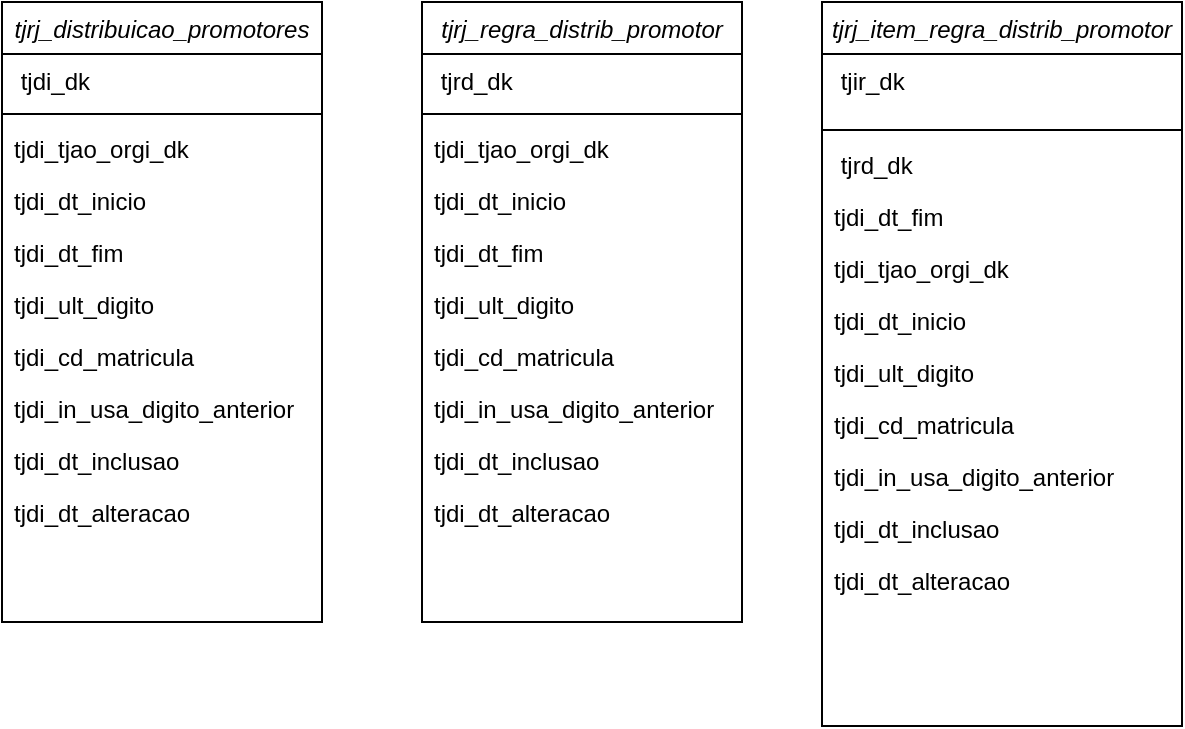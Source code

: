 <mxfile version="13.8.5" type="github">
  <diagram id="C5RBs43oDa-KdzZeNtuy" name="Page-1">
    <mxGraphModel dx="902" dy="440" grid="1" gridSize="10" guides="1" tooltips="1" connect="1" arrows="1" fold="1" page="1" pageScale="1" pageWidth="827" pageHeight="1169" math="0" shadow="0">
      <root>
        <mxCell id="WIyWlLk6GJQsqaUBKTNV-0" />
        <mxCell id="WIyWlLk6GJQsqaUBKTNV-1" parent="WIyWlLk6GJQsqaUBKTNV-0" />
        <mxCell id="zkfFHV4jXpPFQw0GAbJ--0" value="tjrj_distribuicao_promotores" style="swimlane;fontStyle=2;align=center;verticalAlign=top;childLayout=stackLayout;horizontal=1;startSize=26;horizontalStack=0;resizeParent=1;resizeLast=0;collapsible=1;marginBottom=0;rounded=0;shadow=0;strokeWidth=1;" parent="WIyWlLk6GJQsqaUBKTNV-1" vertex="1">
          <mxGeometry x="220" y="60" width="160" height="310" as="geometry">
            <mxRectangle x="230" y="140" width="160" height="26" as="alternateBounds" />
          </mxGeometry>
        </mxCell>
        <mxCell id="zkfFHV4jXpPFQw0GAbJ--1" value=" tjdi_dk&#xa;" style="text;align=left;verticalAlign=top;spacingLeft=4;spacingRight=4;overflow=hidden;rotatable=0;points=[[0,0.5],[1,0.5]];portConstraint=eastwest;" parent="zkfFHV4jXpPFQw0GAbJ--0" vertex="1">
          <mxGeometry y="26" width="160" height="26" as="geometry" />
        </mxCell>
        <mxCell id="zkfFHV4jXpPFQw0GAbJ--4" value="" style="line;html=1;strokeWidth=1;align=left;verticalAlign=middle;spacingTop=-1;spacingLeft=3;spacingRight=3;rotatable=0;labelPosition=right;points=[];portConstraint=eastwest;" parent="zkfFHV4jXpPFQw0GAbJ--0" vertex="1">
          <mxGeometry y="52" width="160" height="8" as="geometry" />
        </mxCell>
        <mxCell id="zkfFHV4jXpPFQw0GAbJ--2" value="tjdi_tjao_orgi_dk" style="text;align=left;verticalAlign=top;spacingLeft=4;spacingRight=4;overflow=hidden;rotatable=0;points=[[0,0.5],[1,0.5]];portConstraint=eastwest;rounded=0;shadow=0;html=0;" parent="zkfFHV4jXpPFQw0GAbJ--0" vertex="1">
          <mxGeometry y="60" width="160" height="26" as="geometry" />
        </mxCell>
        <mxCell id="zkfFHV4jXpPFQw0GAbJ--3" value="tjdi_dt_inicio" style="text;align=left;verticalAlign=top;spacingLeft=4;spacingRight=4;overflow=hidden;rotatable=0;points=[[0,0.5],[1,0.5]];portConstraint=eastwest;rounded=0;shadow=0;html=0;" parent="zkfFHV4jXpPFQw0GAbJ--0" vertex="1">
          <mxGeometry y="86" width="160" height="26" as="geometry" />
        </mxCell>
        <mxCell id="TgLkTQHJIx5ZAYy0a4b1-3" value="tjdi_dt_fim" style="text;align=left;verticalAlign=top;spacingLeft=4;spacingRight=4;overflow=hidden;rotatable=0;points=[[0,0.5],[1,0.5]];portConstraint=eastwest;rounded=0;shadow=0;html=0;" vertex="1" parent="zkfFHV4jXpPFQw0GAbJ--0">
          <mxGeometry y="112" width="160" height="26" as="geometry" />
        </mxCell>
        <mxCell id="TgLkTQHJIx5ZAYy0a4b1-4" value="tjdi_ult_digito" style="text;align=left;verticalAlign=top;spacingLeft=4;spacingRight=4;overflow=hidden;rotatable=0;points=[[0,0.5],[1,0.5]];portConstraint=eastwest;rounded=0;shadow=0;html=0;" vertex="1" parent="zkfFHV4jXpPFQw0GAbJ--0">
          <mxGeometry y="138" width="160" height="26" as="geometry" />
        </mxCell>
        <mxCell id="TgLkTQHJIx5ZAYy0a4b1-5" value="tjdi_cd_matricula" style="text;align=left;verticalAlign=top;spacingLeft=4;spacingRight=4;overflow=hidden;rotatable=0;points=[[0,0.5],[1,0.5]];portConstraint=eastwest;rounded=0;shadow=0;html=0;" vertex="1" parent="zkfFHV4jXpPFQw0GAbJ--0">
          <mxGeometry y="164" width="160" height="26" as="geometry" />
        </mxCell>
        <mxCell id="TgLkTQHJIx5ZAYy0a4b1-6" value="tjdi_in_usa_digito_anterior" style="text;align=left;verticalAlign=top;spacingLeft=4;spacingRight=4;overflow=hidden;rotatable=0;points=[[0,0.5],[1,0.5]];portConstraint=eastwest;rounded=0;shadow=0;html=0;" vertex="1" parent="zkfFHV4jXpPFQw0GAbJ--0">
          <mxGeometry y="190" width="160" height="26" as="geometry" />
        </mxCell>
        <mxCell id="TgLkTQHJIx5ZAYy0a4b1-7" value="tjdi_dt_inclusao" style="text;align=left;verticalAlign=top;spacingLeft=4;spacingRight=4;overflow=hidden;rotatable=0;points=[[0,0.5],[1,0.5]];portConstraint=eastwest;rounded=0;shadow=0;html=0;" vertex="1" parent="zkfFHV4jXpPFQw0GAbJ--0">
          <mxGeometry y="216" width="160" height="26" as="geometry" />
        </mxCell>
        <mxCell id="TgLkTQHJIx5ZAYy0a4b1-8" value="tjdi_dt_alteracao" style="text;align=left;verticalAlign=top;spacingLeft=4;spacingRight=4;overflow=hidden;rotatable=0;points=[[0,0.5],[1,0.5]];portConstraint=eastwest;rounded=0;shadow=0;html=0;" vertex="1" parent="zkfFHV4jXpPFQw0GAbJ--0">
          <mxGeometry y="242" width="160" height="26" as="geometry" />
        </mxCell>
        <mxCell id="TgLkTQHJIx5ZAYy0a4b1-9" value="tjrj_regra_distrib_promotor" style="swimlane;fontStyle=2;align=center;verticalAlign=top;childLayout=stackLayout;horizontal=1;startSize=26;horizontalStack=0;resizeParent=1;resizeLast=0;collapsible=1;marginBottom=0;rounded=0;shadow=0;strokeWidth=1;" vertex="1" parent="WIyWlLk6GJQsqaUBKTNV-1">
          <mxGeometry x="430" y="60" width="160" height="310" as="geometry">
            <mxRectangle x="230" y="140" width="160" height="26" as="alternateBounds" />
          </mxGeometry>
        </mxCell>
        <mxCell id="TgLkTQHJIx5ZAYy0a4b1-10" value=" tjrd_dk&#xa;" style="text;align=left;verticalAlign=top;spacingLeft=4;spacingRight=4;overflow=hidden;rotatable=0;points=[[0,0.5],[1,0.5]];portConstraint=eastwest;" vertex="1" parent="TgLkTQHJIx5ZAYy0a4b1-9">
          <mxGeometry y="26" width="160" height="26" as="geometry" />
        </mxCell>
        <mxCell id="TgLkTQHJIx5ZAYy0a4b1-11" value="" style="line;html=1;strokeWidth=1;align=left;verticalAlign=middle;spacingTop=-1;spacingLeft=3;spacingRight=3;rotatable=0;labelPosition=right;points=[];portConstraint=eastwest;" vertex="1" parent="TgLkTQHJIx5ZAYy0a4b1-9">
          <mxGeometry y="52" width="160" height="8" as="geometry" />
        </mxCell>
        <mxCell id="TgLkTQHJIx5ZAYy0a4b1-12" value="tjdi_tjao_orgi_dk" style="text;align=left;verticalAlign=top;spacingLeft=4;spacingRight=4;overflow=hidden;rotatable=0;points=[[0,0.5],[1,0.5]];portConstraint=eastwest;rounded=0;shadow=0;html=0;" vertex="1" parent="TgLkTQHJIx5ZAYy0a4b1-9">
          <mxGeometry y="60" width="160" height="26" as="geometry" />
        </mxCell>
        <mxCell id="TgLkTQHJIx5ZAYy0a4b1-13" value="tjdi_dt_inicio" style="text;align=left;verticalAlign=top;spacingLeft=4;spacingRight=4;overflow=hidden;rotatable=0;points=[[0,0.5],[1,0.5]];portConstraint=eastwest;rounded=0;shadow=0;html=0;" vertex="1" parent="TgLkTQHJIx5ZAYy0a4b1-9">
          <mxGeometry y="86" width="160" height="26" as="geometry" />
        </mxCell>
        <mxCell id="TgLkTQHJIx5ZAYy0a4b1-14" value="tjdi_dt_fim" style="text;align=left;verticalAlign=top;spacingLeft=4;spacingRight=4;overflow=hidden;rotatable=0;points=[[0,0.5],[1,0.5]];portConstraint=eastwest;rounded=0;shadow=0;html=0;" vertex="1" parent="TgLkTQHJIx5ZAYy0a4b1-9">
          <mxGeometry y="112" width="160" height="26" as="geometry" />
        </mxCell>
        <mxCell id="TgLkTQHJIx5ZAYy0a4b1-15" value="tjdi_ult_digito" style="text;align=left;verticalAlign=top;spacingLeft=4;spacingRight=4;overflow=hidden;rotatable=0;points=[[0,0.5],[1,0.5]];portConstraint=eastwest;rounded=0;shadow=0;html=0;" vertex="1" parent="TgLkTQHJIx5ZAYy0a4b1-9">
          <mxGeometry y="138" width="160" height="26" as="geometry" />
        </mxCell>
        <mxCell id="TgLkTQHJIx5ZAYy0a4b1-16" value="tjdi_cd_matricula" style="text;align=left;verticalAlign=top;spacingLeft=4;spacingRight=4;overflow=hidden;rotatable=0;points=[[0,0.5],[1,0.5]];portConstraint=eastwest;rounded=0;shadow=0;html=0;" vertex="1" parent="TgLkTQHJIx5ZAYy0a4b1-9">
          <mxGeometry y="164" width="160" height="26" as="geometry" />
        </mxCell>
        <mxCell id="TgLkTQHJIx5ZAYy0a4b1-17" value="tjdi_in_usa_digito_anterior" style="text;align=left;verticalAlign=top;spacingLeft=4;spacingRight=4;overflow=hidden;rotatable=0;points=[[0,0.5],[1,0.5]];portConstraint=eastwest;rounded=0;shadow=0;html=0;" vertex="1" parent="TgLkTQHJIx5ZAYy0a4b1-9">
          <mxGeometry y="190" width="160" height="26" as="geometry" />
        </mxCell>
        <mxCell id="TgLkTQHJIx5ZAYy0a4b1-18" value="tjdi_dt_inclusao" style="text;align=left;verticalAlign=top;spacingLeft=4;spacingRight=4;overflow=hidden;rotatable=0;points=[[0,0.5],[1,0.5]];portConstraint=eastwest;rounded=0;shadow=0;html=0;" vertex="1" parent="TgLkTQHJIx5ZAYy0a4b1-9">
          <mxGeometry y="216" width="160" height="26" as="geometry" />
        </mxCell>
        <mxCell id="TgLkTQHJIx5ZAYy0a4b1-19" value="tjdi_dt_alteracao" style="text;align=left;verticalAlign=top;spacingLeft=4;spacingRight=4;overflow=hidden;rotatable=0;points=[[0,0.5],[1,0.5]];portConstraint=eastwest;rounded=0;shadow=0;html=0;" vertex="1" parent="TgLkTQHJIx5ZAYy0a4b1-9">
          <mxGeometry y="242" width="160" height="26" as="geometry" />
        </mxCell>
        <mxCell id="TgLkTQHJIx5ZAYy0a4b1-20" value="tjrj_item_regra_distrib_promotor" style="swimlane;fontStyle=2;align=center;verticalAlign=top;childLayout=stackLayout;horizontal=1;startSize=26;horizontalStack=0;resizeParent=1;resizeLast=0;collapsible=1;marginBottom=0;rounded=0;shadow=0;strokeWidth=1;" vertex="1" parent="WIyWlLk6GJQsqaUBKTNV-1">
          <mxGeometry x="630" y="60" width="180" height="362" as="geometry">
            <mxRectangle x="230" y="140" width="160" height="26" as="alternateBounds" />
          </mxGeometry>
        </mxCell>
        <mxCell id="TgLkTQHJIx5ZAYy0a4b1-21" value=" tjir_dk&#xa;" style="text;align=left;verticalAlign=top;spacingLeft=4;spacingRight=4;overflow=hidden;rotatable=0;points=[[0,0.5],[1,0.5]];portConstraint=eastwest;" vertex="1" parent="TgLkTQHJIx5ZAYy0a4b1-20">
          <mxGeometry y="26" width="180" height="34" as="geometry" />
        </mxCell>
        <mxCell id="TgLkTQHJIx5ZAYy0a4b1-22" value="" style="line;html=1;strokeWidth=1;align=left;verticalAlign=middle;spacingTop=-1;spacingLeft=3;spacingRight=3;rotatable=0;labelPosition=right;points=[];portConstraint=eastwest;" vertex="1" parent="TgLkTQHJIx5ZAYy0a4b1-20">
          <mxGeometry y="60" width="180" height="8" as="geometry" />
        </mxCell>
        <mxCell id="TgLkTQHJIx5ZAYy0a4b1-31" value=" tjrd_dk&#xa;" style="text;align=left;verticalAlign=top;spacingLeft=4;spacingRight=4;overflow=hidden;rotatable=0;points=[[0,0.5],[1,0.5]];portConstraint=eastwest;rounded=0;shadow=0;html=0;" vertex="1" parent="TgLkTQHJIx5ZAYy0a4b1-20">
          <mxGeometry y="68" width="180" height="26" as="geometry" />
        </mxCell>
        <mxCell id="TgLkTQHJIx5ZAYy0a4b1-25" value="tjdi_dt_fim" style="text;align=left;verticalAlign=top;spacingLeft=4;spacingRight=4;overflow=hidden;rotatable=0;points=[[0,0.5],[1,0.5]];portConstraint=eastwest;rounded=0;shadow=0;html=0;" vertex="1" parent="TgLkTQHJIx5ZAYy0a4b1-20">
          <mxGeometry y="94" width="180" height="26" as="geometry" />
        </mxCell>
        <mxCell id="TgLkTQHJIx5ZAYy0a4b1-23" value="tjdi_tjao_orgi_dk" style="text;align=left;verticalAlign=top;spacingLeft=4;spacingRight=4;overflow=hidden;rotatable=0;points=[[0,0.5],[1,0.5]];portConstraint=eastwest;rounded=0;shadow=0;html=0;" vertex="1" parent="TgLkTQHJIx5ZAYy0a4b1-20">
          <mxGeometry y="120" width="180" height="26" as="geometry" />
        </mxCell>
        <mxCell id="TgLkTQHJIx5ZAYy0a4b1-24" value="tjdi_dt_inicio" style="text;align=left;verticalAlign=top;spacingLeft=4;spacingRight=4;overflow=hidden;rotatable=0;points=[[0,0.5],[1,0.5]];portConstraint=eastwest;rounded=0;shadow=0;html=0;" vertex="1" parent="TgLkTQHJIx5ZAYy0a4b1-20">
          <mxGeometry y="146" width="180" height="26" as="geometry" />
        </mxCell>
        <mxCell id="TgLkTQHJIx5ZAYy0a4b1-26" value="tjdi_ult_digito" style="text;align=left;verticalAlign=top;spacingLeft=4;spacingRight=4;overflow=hidden;rotatable=0;points=[[0,0.5],[1,0.5]];portConstraint=eastwest;rounded=0;shadow=0;html=0;" vertex="1" parent="TgLkTQHJIx5ZAYy0a4b1-20">
          <mxGeometry y="172" width="180" height="26" as="geometry" />
        </mxCell>
        <mxCell id="TgLkTQHJIx5ZAYy0a4b1-27" value="tjdi_cd_matricula" style="text;align=left;verticalAlign=top;spacingLeft=4;spacingRight=4;overflow=hidden;rotatable=0;points=[[0,0.5],[1,0.5]];portConstraint=eastwest;rounded=0;shadow=0;html=0;" vertex="1" parent="TgLkTQHJIx5ZAYy0a4b1-20">
          <mxGeometry y="198" width="180" height="26" as="geometry" />
        </mxCell>
        <mxCell id="TgLkTQHJIx5ZAYy0a4b1-28" value="tjdi_in_usa_digito_anterior" style="text;align=left;verticalAlign=top;spacingLeft=4;spacingRight=4;overflow=hidden;rotatable=0;points=[[0,0.5],[1,0.5]];portConstraint=eastwest;rounded=0;shadow=0;html=0;" vertex="1" parent="TgLkTQHJIx5ZAYy0a4b1-20">
          <mxGeometry y="224" width="180" height="26" as="geometry" />
        </mxCell>
        <mxCell id="TgLkTQHJIx5ZAYy0a4b1-29" value="tjdi_dt_inclusao" style="text;align=left;verticalAlign=top;spacingLeft=4;spacingRight=4;overflow=hidden;rotatable=0;points=[[0,0.5],[1,0.5]];portConstraint=eastwest;rounded=0;shadow=0;html=0;" vertex="1" parent="TgLkTQHJIx5ZAYy0a4b1-20">
          <mxGeometry y="250" width="180" height="26" as="geometry" />
        </mxCell>
        <mxCell id="TgLkTQHJIx5ZAYy0a4b1-30" value="tjdi_dt_alteracao" style="text;align=left;verticalAlign=top;spacingLeft=4;spacingRight=4;overflow=hidden;rotatable=0;points=[[0,0.5],[1,0.5]];portConstraint=eastwest;rounded=0;shadow=0;html=0;" vertex="1" parent="TgLkTQHJIx5ZAYy0a4b1-20">
          <mxGeometry y="276" width="180" height="26" as="geometry" />
        </mxCell>
      </root>
    </mxGraphModel>
  </diagram>
</mxfile>
